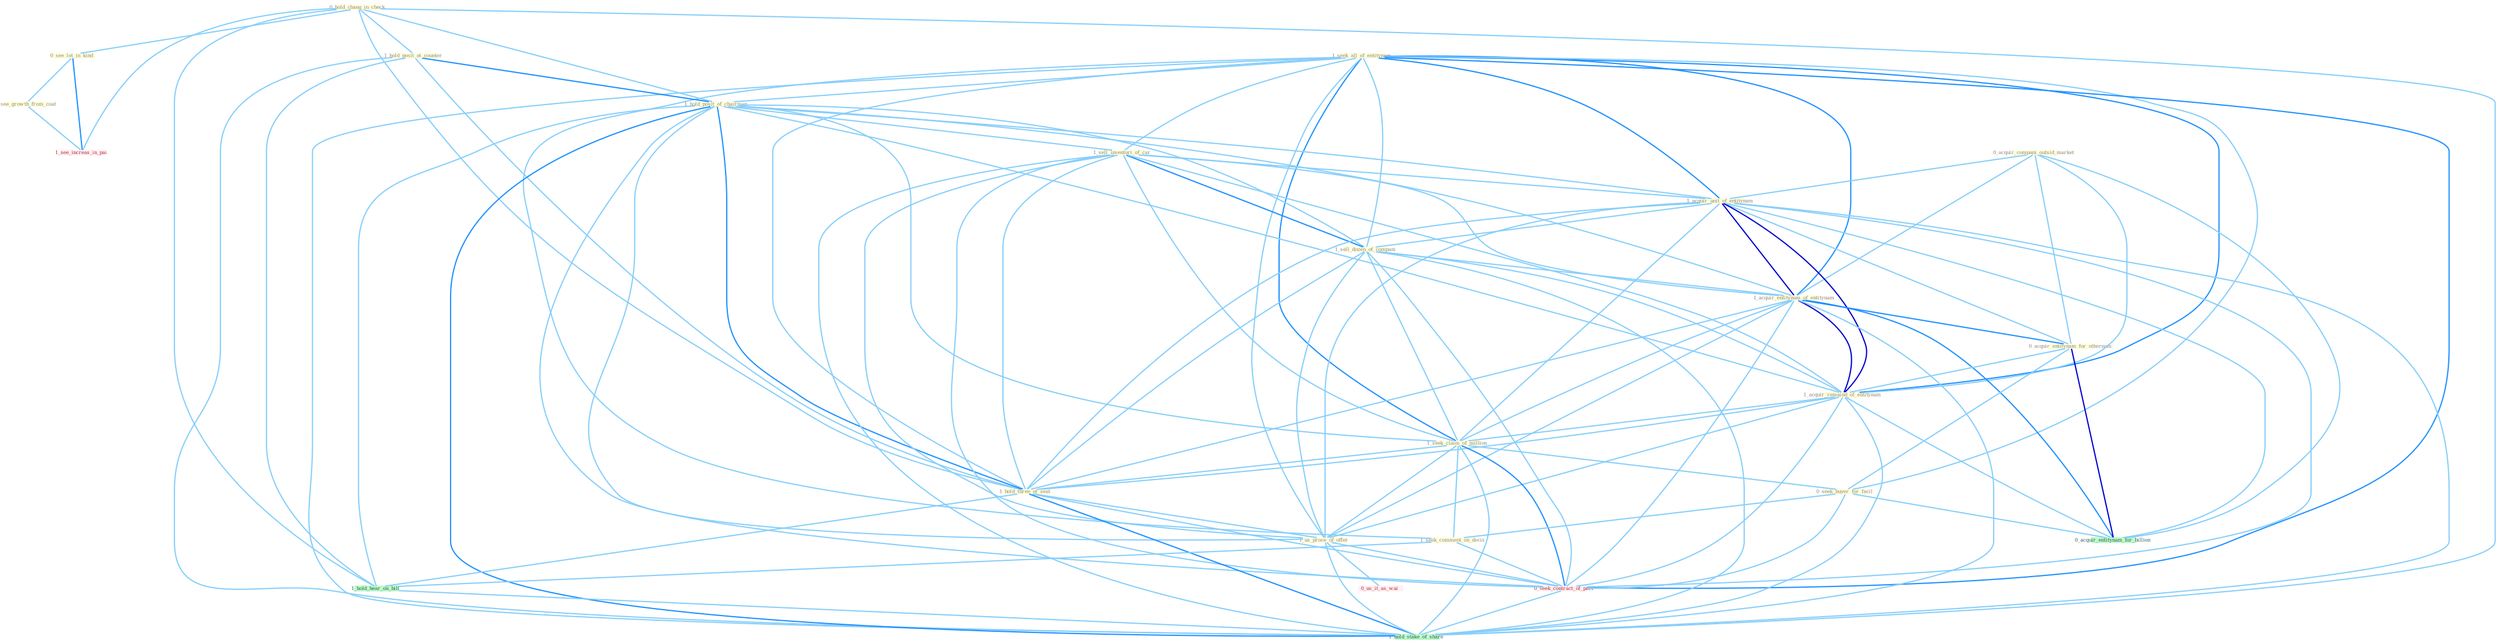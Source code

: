 Graph G{ 
    node
    [shape=polygon,style=filled,width=.5,height=.06,color="#BDFCC9",fixedsize=true,fontsize=4,
    fontcolor="#2f4f4f"];
    {node
    [color="#ffffe0", fontcolor="#8b7d6b"] "0_hold_chang_in_check " "1_seek_all_of_entitynam " "1_hold_posit_at_counter " "0_acquir_compani_outsid_market " "1_hold_posit_of_chairman " "1_sell_inventori_of_car " "1_acquir_unit_of_entitynam " "1_sell_dozen_of_compani " "1_acquir_entitynam_of_entitynam " "0_acquir_entitynam_for_othernum " "1_acquir_remaind_of_entitynam " "1_seek_claim_of_million " "0_see_lot_in_kind " "1_see_growth_from_coat " "1_hold_three_of_seat " "0_seek_buyer_for_facil " "1_seek_comment_on_decis " "1_us_proce_of_offer "}
{node [color="#fff0f5", fontcolor="#b22222"] "0_seek_contract_of_pact " "0_us_it_as_wai " "1_see_increas_in_pai "}
edge [color="#B0E2FF"];

	"0_hold_chang_in_check " -- "1_hold_posit_at_counter " [w="1", color="#87cefa" ];
	"0_hold_chang_in_check " -- "1_hold_posit_of_chairman " [w="1", color="#87cefa" ];
	"0_hold_chang_in_check " -- "0_see_lot_in_kind " [w="1", color="#87cefa" ];
	"0_hold_chang_in_check " -- "1_hold_three_of_seat " [w="1", color="#87cefa" ];
	"0_hold_chang_in_check " -- "1_see_increas_in_pai " [w="1", color="#87cefa" ];
	"0_hold_chang_in_check " -- "1_hold_hear_on_bill " [w="1", color="#87cefa" ];
	"0_hold_chang_in_check " -- "1_hold_stake_of_share " [w="1", color="#87cefa" ];
	"1_seek_all_of_entitynam " -- "1_hold_posit_of_chairman " [w="1", color="#87cefa" ];
	"1_seek_all_of_entitynam " -- "1_sell_inventori_of_car " [w="1", color="#87cefa" ];
	"1_seek_all_of_entitynam " -- "1_acquir_unit_of_entitynam " [w="2", color="#1e90ff" , len=0.8];
	"1_seek_all_of_entitynam " -- "1_sell_dozen_of_compani " [w="1", color="#87cefa" ];
	"1_seek_all_of_entitynam " -- "1_acquir_entitynam_of_entitynam " [w="2", color="#1e90ff" , len=0.8];
	"1_seek_all_of_entitynam " -- "1_acquir_remaind_of_entitynam " [w="2", color="#1e90ff" , len=0.8];
	"1_seek_all_of_entitynam " -- "1_seek_claim_of_million " [w="2", color="#1e90ff" , len=0.8];
	"1_seek_all_of_entitynam " -- "1_hold_three_of_seat " [w="1", color="#87cefa" ];
	"1_seek_all_of_entitynam " -- "0_seek_buyer_for_facil " [w="1", color="#87cefa" ];
	"1_seek_all_of_entitynam " -- "1_seek_comment_on_decis " [w="1", color="#87cefa" ];
	"1_seek_all_of_entitynam " -- "1_us_proce_of_offer " [w="1", color="#87cefa" ];
	"1_seek_all_of_entitynam " -- "0_seek_contract_of_pact " [w="2", color="#1e90ff" , len=0.8];
	"1_seek_all_of_entitynam " -- "1_hold_stake_of_share " [w="1", color="#87cefa" ];
	"1_hold_posit_at_counter " -- "1_hold_posit_of_chairman " [w="2", color="#1e90ff" , len=0.8];
	"1_hold_posit_at_counter " -- "1_hold_three_of_seat " [w="1", color="#87cefa" ];
	"1_hold_posit_at_counter " -- "1_hold_hear_on_bill " [w="1", color="#87cefa" ];
	"1_hold_posit_at_counter " -- "1_hold_stake_of_share " [w="1", color="#87cefa" ];
	"0_acquir_compani_outsid_market " -- "1_acquir_unit_of_entitynam " [w="1", color="#87cefa" ];
	"0_acquir_compani_outsid_market " -- "1_acquir_entitynam_of_entitynam " [w="1", color="#87cefa" ];
	"0_acquir_compani_outsid_market " -- "0_acquir_entitynam_for_othernum " [w="1", color="#87cefa" ];
	"0_acquir_compani_outsid_market " -- "1_acquir_remaind_of_entitynam " [w="1", color="#87cefa" ];
	"0_acquir_compani_outsid_market " -- "0_acquir_entitynam_for_billion " [w="1", color="#87cefa" ];
	"1_hold_posit_of_chairman " -- "1_sell_inventori_of_car " [w="1", color="#87cefa" ];
	"1_hold_posit_of_chairman " -- "1_acquir_unit_of_entitynam " [w="1", color="#87cefa" ];
	"1_hold_posit_of_chairman " -- "1_sell_dozen_of_compani " [w="1", color="#87cefa" ];
	"1_hold_posit_of_chairman " -- "1_acquir_entitynam_of_entitynam " [w="1", color="#87cefa" ];
	"1_hold_posit_of_chairman " -- "1_acquir_remaind_of_entitynam " [w="1", color="#87cefa" ];
	"1_hold_posit_of_chairman " -- "1_seek_claim_of_million " [w="1", color="#87cefa" ];
	"1_hold_posit_of_chairman " -- "1_hold_three_of_seat " [w="2", color="#1e90ff" , len=0.8];
	"1_hold_posit_of_chairman " -- "1_us_proce_of_offer " [w="1", color="#87cefa" ];
	"1_hold_posit_of_chairman " -- "0_seek_contract_of_pact " [w="1", color="#87cefa" ];
	"1_hold_posit_of_chairman " -- "1_hold_hear_on_bill " [w="1", color="#87cefa" ];
	"1_hold_posit_of_chairman " -- "1_hold_stake_of_share " [w="2", color="#1e90ff" , len=0.8];
	"1_sell_inventori_of_car " -- "1_acquir_unit_of_entitynam " [w="1", color="#87cefa" ];
	"1_sell_inventori_of_car " -- "1_sell_dozen_of_compani " [w="2", color="#1e90ff" , len=0.8];
	"1_sell_inventori_of_car " -- "1_acquir_entitynam_of_entitynam " [w="1", color="#87cefa" ];
	"1_sell_inventori_of_car " -- "1_acquir_remaind_of_entitynam " [w="1", color="#87cefa" ];
	"1_sell_inventori_of_car " -- "1_seek_claim_of_million " [w="1", color="#87cefa" ];
	"1_sell_inventori_of_car " -- "1_hold_three_of_seat " [w="1", color="#87cefa" ];
	"1_sell_inventori_of_car " -- "1_us_proce_of_offer " [w="1", color="#87cefa" ];
	"1_sell_inventori_of_car " -- "0_seek_contract_of_pact " [w="1", color="#87cefa" ];
	"1_sell_inventori_of_car " -- "1_hold_stake_of_share " [w="1", color="#87cefa" ];
	"1_acquir_unit_of_entitynam " -- "1_sell_dozen_of_compani " [w="1", color="#87cefa" ];
	"1_acquir_unit_of_entitynam " -- "1_acquir_entitynam_of_entitynam " [w="3", color="#0000cd" , len=0.6];
	"1_acquir_unit_of_entitynam " -- "0_acquir_entitynam_for_othernum " [w="1", color="#87cefa" ];
	"1_acquir_unit_of_entitynam " -- "1_acquir_remaind_of_entitynam " [w="3", color="#0000cd" , len=0.6];
	"1_acquir_unit_of_entitynam " -- "1_seek_claim_of_million " [w="1", color="#87cefa" ];
	"1_acquir_unit_of_entitynam " -- "1_hold_three_of_seat " [w="1", color="#87cefa" ];
	"1_acquir_unit_of_entitynam " -- "1_us_proce_of_offer " [w="1", color="#87cefa" ];
	"1_acquir_unit_of_entitynam " -- "0_seek_contract_of_pact " [w="1", color="#87cefa" ];
	"1_acquir_unit_of_entitynam " -- "0_acquir_entitynam_for_billion " [w="1", color="#87cefa" ];
	"1_acquir_unit_of_entitynam " -- "1_hold_stake_of_share " [w="1", color="#87cefa" ];
	"1_sell_dozen_of_compani " -- "1_acquir_entitynam_of_entitynam " [w="1", color="#87cefa" ];
	"1_sell_dozen_of_compani " -- "1_acquir_remaind_of_entitynam " [w="1", color="#87cefa" ];
	"1_sell_dozen_of_compani " -- "1_seek_claim_of_million " [w="1", color="#87cefa" ];
	"1_sell_dozen_of_compani " -- "1_hold_three_of_seat " [w="1", color="#87cefa" ];
	"1_sell_dozen_of_compani " -- "1_us_proce_of_offer " [w="1", color="#87cefa" ];
	"1_sell_dozen_of_compani " -- "0_seek_contract_of_pact " [w="1", color="#87cefa" ];
	"1_sell_dozen_of_compani " -- "1_hold_stake_of_share " [w="1", color="#87cefa" ];
	"1_acquir_entitynam_of_entitynam " -- "0_acquir_entitynam_for_othernum " [w="2", color="#1e90ff" , len=0.8];
	"1_acquir_entitynam_of_entitynam " -- "1_acquir_remaind_of_entitynam " [w="3", color="#0000cd" , len=0.6];
	"1_acquir_entitynam_of_entitynam " -- "1_seek_claim_of_million " [w="1", color="#87cefa" ];
	"1_acquir_entitynam_of_entitynam " -- "1_hold_three_of_seat " [w="1", color="#87cefa" ];
	"1_acquir_entitynam_of_entitynam " -- "1_us_proce_of_offer " [w="1", color="#87cefa" ];
	"1_acquir_entitynam_of_entitynam " -- "0_seek_contract_of_pact " [w="1", color="#87cefa" ];
	"1_acquir_entitynam_of_entitynam " -- "0_acquir_entitynam_for_billion " [w="2", color="#1e90ff" , len=0.8];
	"1_acquir_entitynam_of_entitynam " -- "1_hold_stake_of_share " [w="1", color="#87cefa" ];
	"0_acquir_entitynam_for_othernum " -- "1_acquir_remaind_of_entitynam " [w="1", color="#87cefa" ];
	"0_acquir_entitynam_for_othernum " -- "0_seek_buyer_for_facil " [w="1", color="#87cefa" ];
	"0_acquir_entitynam_for_othernum " -- "0_acquir_entitynam_for_billion " [w="3", color="#0000cd" , len=0.6];
	"1_acquir_remaind_of_entitynam " -- "1_seek_claim_of_million " [w="1", color="#87cefa" ];
	"1_acquir_remaind_of_entitynam " -- "1_hold_three_of_seat " [w="1", color="#87cefa" ];
	"1_acquir_remaind_of_entitynam " -- "1_us_proce_of_offer " [w="1", color="#87cefa" ];
	"1_acquir_remaind_of_entitynam " -- "0_seek_contract_of_pact " [w="1", color="#87cefa" ];
	"1_acquir_remaind_of_entitynam " -- "0_acquir_entitynam_for_billion " [w="1", color="#87cefa" ];
	"1_acquir_remaind_of_entitynam " -- "1_hold_stake_of_share " [w="1", color="#87cefa" ];
	"1_seek_claim_of_million " -- "1_hold_three_of_seat " [w="1", color="#87cefa" ];
	"1_seek_claim_of_million " -- "0_seek_buyer_for_facil " [w="1", color="#87cefa" ];
	"1_seek_claim_of_million " -- "1_seek_comment_on_decis " [w="1", color="#87cefa" ];
	"1_seek_claim_of_million " -- "1_us_proce_of_offer " [w="1", color="#87cefa" ];
	"1_seek_claim_of_million " -- "0_seek_contract_of_pact " [w="2", color="#1e90ff" , len=0.8];
	"1_seek_claim_of_million " -- "1_hold_stake_of_share " [w="1", color="#87cefa" ];
	"0_see_lot_in_kind " -- "1_see_growth_from_coat " [w="1", color="#87cefa" ];
	"0_see_lot_in_kind " -- "1_see_increas_in_pai " [w="2", color="#1e90ff" , len=0.8];
	"1_see_growth_from_coat " -- "1_see_increas_in_pai " [w="1", color="#87cefa" ];
	"1_hold_three_of_seat " -- "1_us_proce_of_offer " [w="1", color="#87cefa" ];
	"1_hold_three_of_seat " -- "0_seek_contract_of_pact " [w="1", color="#87cefa" ];
	"1_hold_three_of_seat " -- "1_hold_hear_on_bill " [w="1", color="#87cefa" ];
	"1_hold_three_of_seat " -- "1_hold_stake_of_share " [w="2", color="#1e90ff" , len=0.8];
	"0_seek_buyer_for_facil " -- "1_seek_comment_on_decis " [w="1", color="#87cefa" ];
	"0_seek_buyer_for_facil " -- "0_seek_contract_of_pact " [w="1", color="#87cefa" ];
	"0_seek_buyer_for_facil " -- "0_acquir_entitynam_for_billion " [w="1", color="#87cefa" ];
	"1_seek_comment_on_decis " -- "0_seek_contract_of_pact " [w="1", color="#87cefa" ];
	"1_seek_comment_on_decis " -- "1_hold_hear_on_bill " [w="1", color="#87cefa" ];
	"1_us_proce_of_offer " -- "0_seek_contract_of_pact " [w="1", color="#87cefa" ];
	"1_us_proce_of_offer " -- "0_us_it_as_wai " [w="1", color="#87cefa" ];
	"1_us_proce_of_offer " -- "1_hold_stake_of_share " [w="1", color="#87cefa" ];
	"0_seek_contract_of_pact " -- "1_hold_stake_of_share " [w="1", color="#87cefa" ];
	"1_hold_hear_on_bill " -- "1_hold_stake_of_share " [w="1", color="#87cefa" ];
}